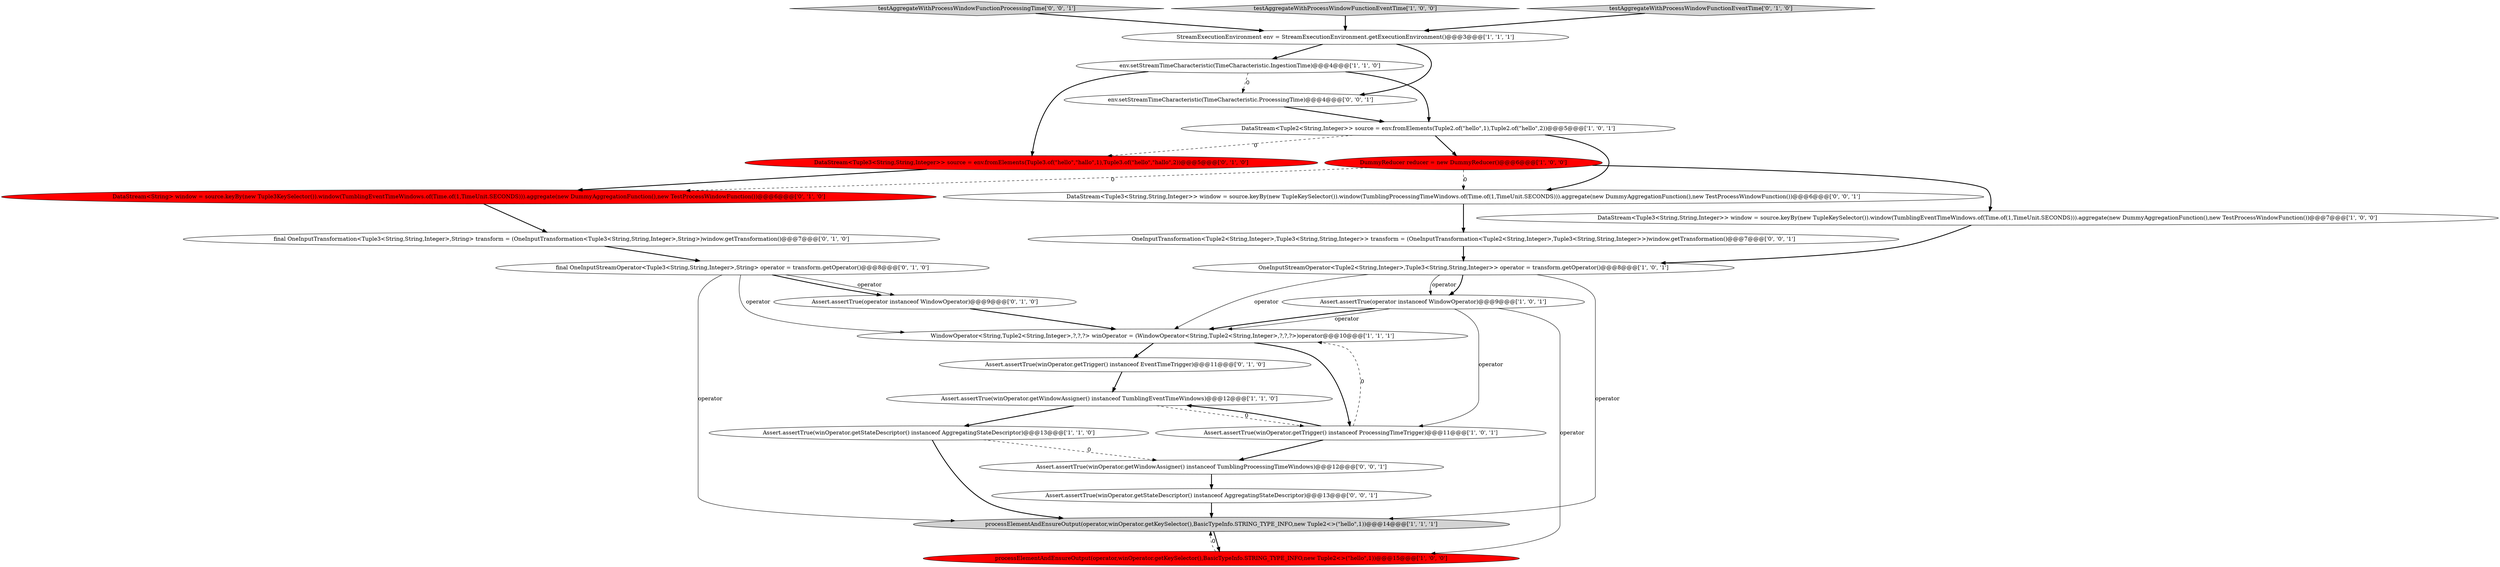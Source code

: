 digraph {
1 [style = filled, label = "DataStream<Tuple2<String,Integer>> source = env.fromElements(Tuple2.of(\"hello\",1),Tuple2.of(\"hello\",2))@@@5@@@['1', '0', '1']", fillcolor = white, shape = ellipse image = "AAA0AAABBB1BBB"];
6 [style = filled, label = "env.setStreamTimeCharacteristic(TimeCharacteristic.IngestionTime)@@@4@@@['1', '1', '0']", fillcolor = white, shape = ellipse image = "AAA0AAABBB1BBB"];
25 [style = filled, label = "env.setStreamTimeCharacteristic(TimeCharacteristic.ProcessingTime)@@@4@@@['0', '0', '1']", fillcolor = white, shape = ellipse image = "AAA0AAABBB3BBB"];
2 [style = filled, label = "Assert.assertTrue(winOperator.getStateDescriptor() instanceof AggregatingStateDescriptor)@@@13@@@['1', '1', '0']", fillcolor = white, shape = ellipse image = "AAA0AAABBB1BBB"];
13 [style = filled, label = "Assert.assertTrue(operator instanceof WindowOperator)@@@9@@@['1', '0', '1']", fillcolor = white, shape = ellipse image = "AAA0AAABBB1BBB"];
11 [style = filled, label = "OneInputStreamOperator<Tuple2<String,Integer>,Tuple3<String,String,Integer>> operator = transform.getOperator()@@@8@@@['1', '0', '1']", fillcolor = white, shape = ellipse image = "AAA0AAABBB1BBB"];
18 [style = filled, label = "DataStream<String> window = source.keyBy(new Tuple3KeySelector()).window(TumblingEventTimeWindows.of(Time.of(1,TimeUnit.SECONDS))).aggregate(new DummyAggregationFunction(),new TestProcessWindowFunction())@@@6@@@['0', '1', '0']", fillcolor = red, shape = ellipse image = "AAA1AAABBB2BBB"];
9 [style = filled, label = "StreamExecutionEnvironment env = StreamExecutionEnvironment.getExecutionEnvironment()@@@3@@@['1', '1', '1']", fillcolor = white, shape = ellipse image = "AAA0AAABBB1BBB"];
24 [style = filled, label = "DataStream<Tuple3<String,String,Integer>> window = source.keyBy(new TupleKeySelector()).window(TumblingProcessingTimeWindows.of(Time.of(1,TimeUnit.SECONDS))).aggregate(new DummyAggregationFunction(),new TestProcessWindowFunction())@@@6@@@['0', '0', '1']", fillcolor = white, shape = ellipse image = "AAA0AAABBB3BBB"];
7 [style = filled, label = "Assert.assertTrue(winOperator.getWindowAssigner() instanceof TumblingEventTimeWindows)@@@12@@@['1', '1', '0']", fillcolor = white, shape = ellipse image = "AAA0AAABBB1BBB"];
17 [style = filled, label = "Assert.assertTrue(operator instanceof WindowOperator)@@@9@@@['0', '1', '0']", fillcolor = white, shape = ellipse image = "AAA0AAABBB2BBB"];
10 [style = filled, label = "WindowOperator<String,Tuple2<String,Integer>,?,?,?> winOperator = (WindowOperator<String,Tuple2<String,Integer>,?,?,?>)operator@@@10@@@['1', '1', '1']", fillcolor = white, shape = ellipse image = "AAA0AAABBB1BBB"];
12 [style = filled, label = "processElementAndEnsureOutput(operator,winOperator.getKeySelector(),BasicTypeInfo.STRING_TYPE_INFO,new Tuple2<>(\"hello\",1))@@@15@@@['1', '0', '0']", fillcolor = red, shape = ellipse image = "AAA1AAABBB1BBB"];
4 [style = filled, label = "processElementAndEnsureOutput(operator,winOperator.getKeySelector(),BasicTypeInfo.STRING_TYPE_INFO,new Tuple2<>(\"hello\",1))@@@14@@@['1', '1', '1']", fillcolor = lightgray, shape = ellipse image = "AAA0AAABBB1BBB"];
23 [style = filled, label = "testAggregateWithProcessWindowFunctionProcessingTime['0', '0', '1']", fillcolor = lightgray, shape = diamond image = "AAA0AAABBB3BBB"];
8 [style = filled, label = "testAggregateWithProcessWindowFunctionEventTime['1', '0', '0']", fillcolor = lightgray, shape = diamond image = "AAA0AAABBB1BBB"];
3 [style = filled, label = "DataStream<Tuple3<String,String,Integer>> window = source.keyBy(new TupleKeySelector()).window(TumblingEventTimeWindows.of(Time.of(1,TimeUnit.SECONDS))).aggregate(new DummyAggregationFunction(),new TestProcessWindowFunction())@@@7@@@['1', '0', '0']", fillcolor = white, shape = ellipse image = "AAA0AAABBB1BBB"];
14 [style = filled, label = "final OneInputTransformation<Tuple3<String,String,Integer>,String> transform = (OneInputTransformation<Tuple3<String,String,Integer>,String>)window.getTransformation()@@@7@@@['0', '1', '0']", fillcolor = white, shape = ellipse image = "AAA0AAABBB2BBB"];
26 [style = filled, label = "OneInputTransformation<Tuple2<String,Integer>,Tuple3<String,String,Integer>> transform = (OneInputTransformation<Tuple2<String,Integer>,Tuple3<String,String,Integer>>)window.getTransformation()@@@7@@@['0', '0', '1']", fillcolor = white, shape = ellipse image = "AAA0AAABBB3BBB"];
19 [style = filled, label = "Assert.assertTrue(winOperator.getTrigger() instanceof EventTimeTrigger)@@@11@@@['0', '1', '0']", fillcolor = white, shape = ellipse image = "AAA0AAABBB2BBB"];
21 [style = filled, label = "Assert.assertTrue(winOperator.getWindowAssigner() instanceof TumblingProcessingTimeWindows)@@@12@@@['0', '0', '1']", fillcolor = white, shape = ellipse image = "AAA0AAABBB3BBB"];
16 [style = filled, label = "final OneInputStreamOperator<Tuple3<String,String,Integer>,String> operator = transform.getOperator()@@@8@@@['0', '1', '0']", fillcolor = white, shape = ellipse image = "AAA0AAABBB2BBB"];
5 [style = filled, label = "DummyReducer reducer = new DummyReducer()@@@6@@@['1', '0', '0']", fillcolor = red, shape = ellipse image = "AAA1AAABBB1BBB"];
22 [style = filled, label = "Assert.assertTrue(winOperator.getStateDescriptor() instanceof AggregatingStateDescriptor)@@@13@@@['0', '0', '1']", fillcolor = white, shape = ellipse image = "AAA0AAABBB3BBB"];
20 [style = filled, label = "testAggregateWithProcessWindowFunctionEventTime['0', '1', '0']", fillcolor = lightgray, shape = diamond image = "AAA0AAABBB2BBB"];
0 [style = filled, label = "Assert.assertTrue(winOperator.getTrigger() instanceof ProcessingTimeTrigger)@@@11@@@['1', '0', '1']", fillcolor = white, shape = ellipse image = "AAA0AAABBB1BBB"];
15 [style = filled, label = "DataStream<Tuple3<String,String,Integer>> source = env.fromElements(Tuple3.of(\"hello\",\"hallo\",1),Tuple3.of(\"hello\",\"hallo\",2))@@@5@@@['0', '1', '0']", fillcolor = red, shape = ellipse image = "AAA1AAABBB2BBB"];
1->5 [style = bold, label=""];
5->3 [style = bold, label=""];
13->10 [style = bold, label=""];
14->16 [style = bold, label=""];
17->10 [style = bold, label=""];
25->1 [style = bold, label=""];
20->9 [style = bold, label=""];
16->4 [style = solid, label="operator"];
1->15 [style = dashed, label="0"];
10->19 [style = bold, label=""];
16->10 [style = solid, label="operator"];
13->12 [style = solid, label="operator"];
3->11 [style = bold, label=""];
5->24 [style = dashed, label="0"];
0->21 [style = bold, label=""];
16->17 [style = bold, label=""];
7->0 [style = dashed, label="0"];
5->18 [style = dashed, label="0"];
2->4 [style = bold, label=""];
15->18 [style = bold, label=""];
26->11 [style = bold, label=""];
0->10 [style = dashed, label="0"];
6->15 [style = bold, label=""];
9->6 [style = bold, label=""];
0->7 [style = bold, label=""];
22->4 [style = bold, label=""];
6->1 [style = bold, label=""];
24->26 [style = bold, label=""];
13->0 [style = solid, label="operator"];
12->4 [style = dashed, label="0"];
11->10 [style = solid, label="operator"];
11->4 [style = solid, label="operator"];
6->25 [style = dashed, label="0"];
2->21 [style = dashed, label="0"];
21->22 [style = bold, label=""];
7->2 [style = bold, label=""];
1->24 [style = bold, label=""];
9->25 [style = bold, label=""];
10->0 [style = bold, label=""];
11->13 [style = bold, label=""];
8->9 [style = bold, label=""];
4->12 [style = bold, label=""];
16->17 [style = solid, label="operator"];
23->9 [style = bold, label=""];
19->7 [style = bold, label=""];
18->14 [style = bold, label=""];
13->10 [style = solid, label="operator"];
11->13 [style = solid, label="operator"];
}
